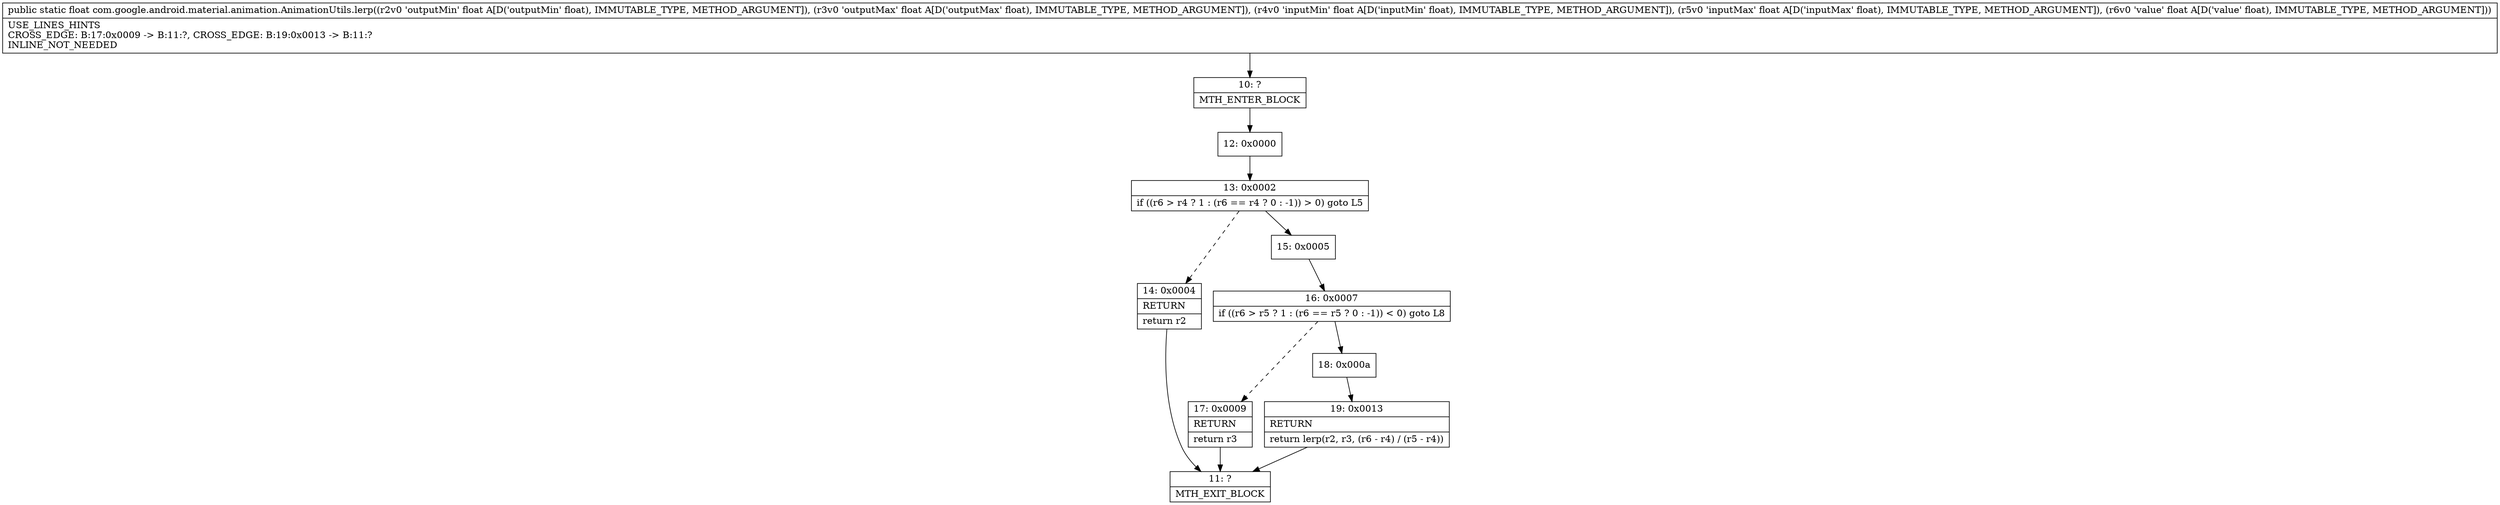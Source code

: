 digraph "CFG forcom.google.android.material.animation.AnimationUtils.lerp(FFFFF)F" {
Node_10 [shape=record,label="{10\:\ ?|MTH_ENTER_BLOCK\l}"];
Node_12 [shape=record,label="{12\:\ 0x0000}"];
Node_13 [shape=record,label="{13\:\ 0x0002|if ((r6 \> r4 ? 1 : (r6 == r4 ? 0 : \-1)) \> 0) goto L5\l}"];
Node_14 [shape=record,label="{14\:\ 0x0004|RETURN\l|return r2\l}"];
Node_11 [shape=record,label="{11\:\ ?|MTH_EXIT_BLOCK\l}"];
Node_15 [shape=record,label="{15\:\ 0x0005}"];
Node_16 [shape=record,label="{16\:\ 0x0007|if ((r6 \> r5 ? 1 : (r6 == r5 ? 0 : \-1)) \< 0) goto L8\l}"];
Node_17 [shape=record,label="{17\:\ 0x0009|RETURN\l|return r3\l}"];
Node_18 [shape=record,label="{18\:\ 0x000a}"];
Node_19 [shape=record,label="{19\:\ 0x0013|RETURN\l|return lerp(r2, r3, (r6 \- r4) \/ (r5 \- r4))\l}"];
MethodNode[shape=record,label="{public static float com.google.android.material.animation.AnimationUtils.lerp((r2v0 'outputMin' float A[D('outputMin' float), IMMUTABLE_TYPE, METHOD_ARGUMENT]), (r3v0 'outputMax' float A[D('outputMax' float), IMMUTABLE_TYPE, METHOD_ARGUMENT]), (r4v0 'inputMin' float A[D('inputMin' float), IMMUTABLE_TYPE, METHOD_ARGUMENT]), (r5v0 'inputMax' float A[D('inputMax' float), IMMUTABLE_TYPE, METHOD_ARGUMENT]), (r6v0 'value' float A[D('value' float), IMMUTABLE_TYPE, METHOD_ARGUMENT]))  | USE_LINES_HINTS\lCROSS_EDGE: B:17:0x0009 \-\> B:11:?, CROSS_EDGE: B:19:0x0013 \-\> B:11:?\lINLINE_NOT_NEEDED\l}"];
MethodNode -> Node_10;Node_10 -> Node_12;
Node_12 -> Node_13;
Node_13 -> Node_14[style=dashed];
Node_13 -> Node_15;
Node_14 -> Node_11;
Node_15 -> Node_16;
Node_16 -> Node_17[style=dashed];
Node_16 -> Node_18;
Node_17 -> Node_11;
Node_18 -> Node_19;
Node_19 -> Node_11;
}


